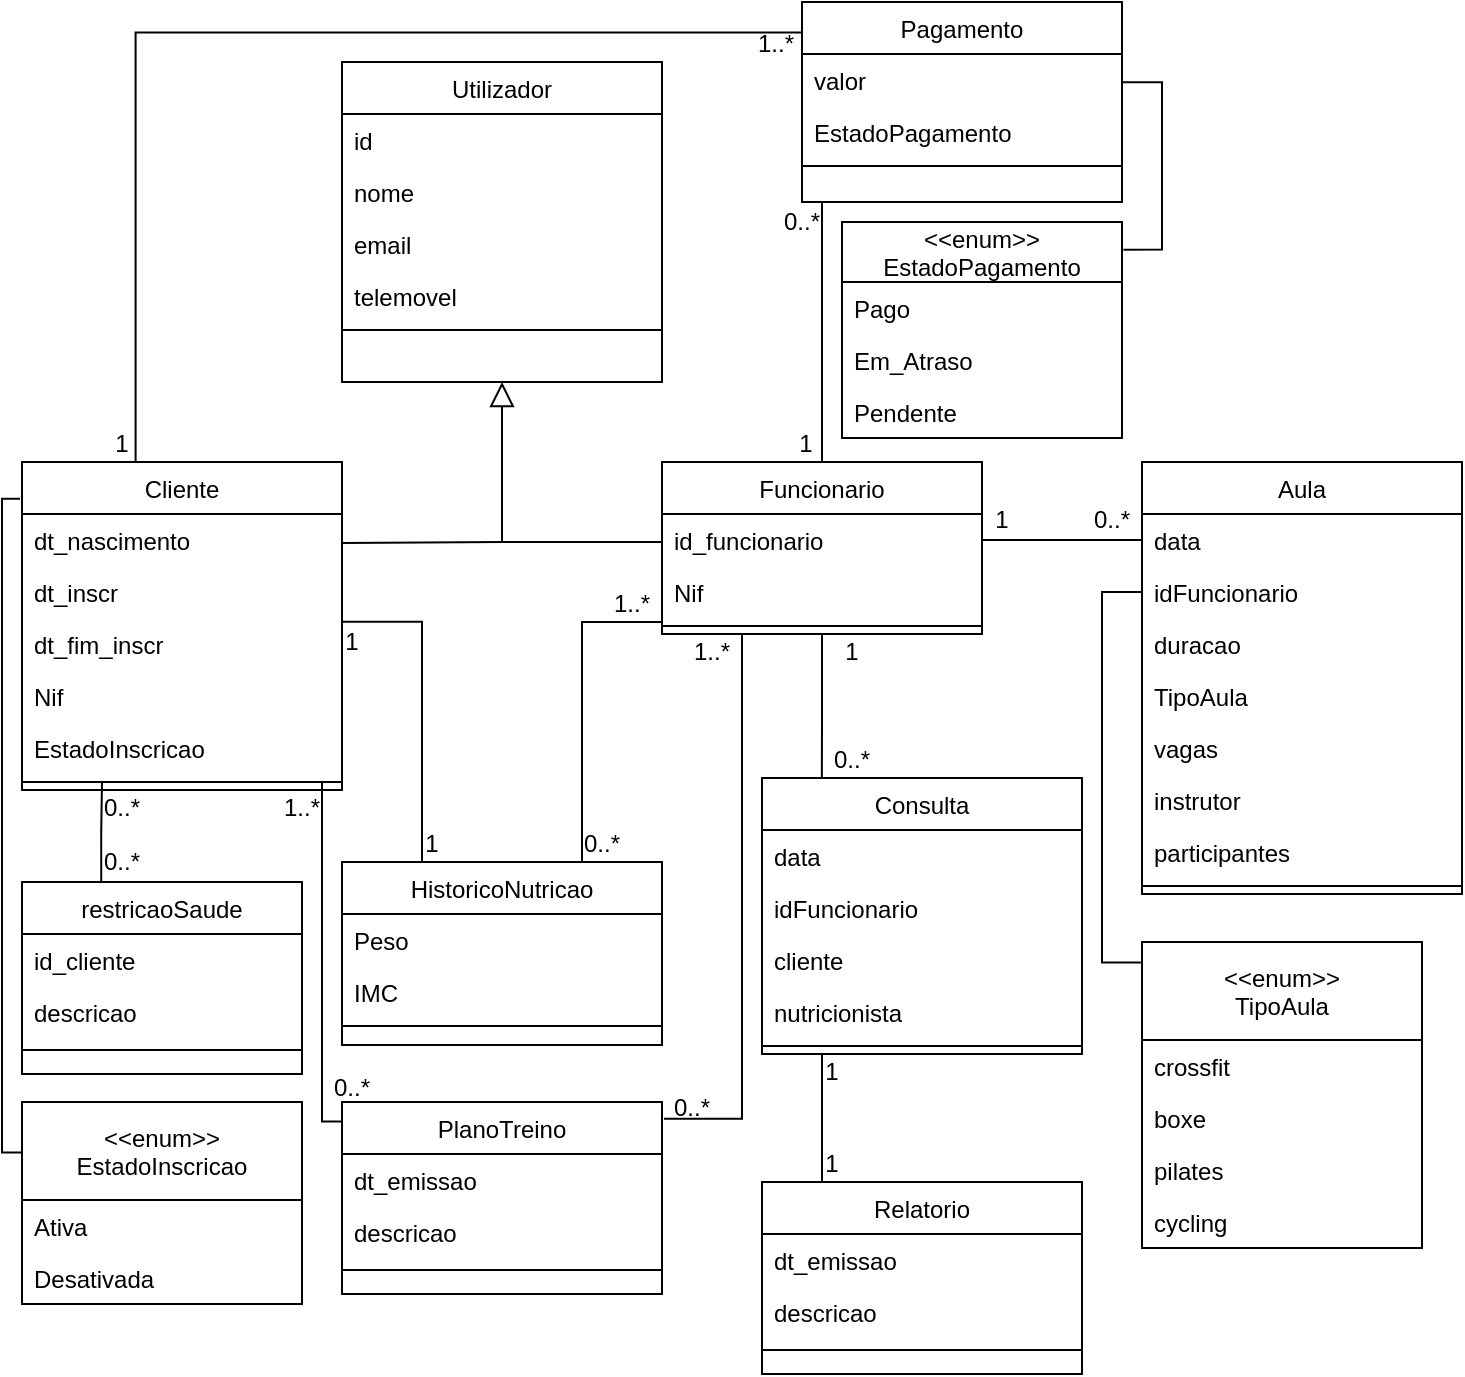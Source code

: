 <mxfile version="20.3.0" type="device"><diagram id="C5RBs43oDa-KdzZeNtuy" name="Page-1"><mxGraphModel dx="2587" dy="1008" grid="1" gridSize="10" guides="1" tooltips="1" connect="1" arrows="0" fold="1" page="1" pageScale="1" pageWidth="827" pageHeight="1169" math="0" shadow="0"><root><mxCell id="WIyWlLk6GJQsqaUBKTNV-0"/><mxCell id="WIyWlLk6GJQsqaUBKTNV-1" parent="WIyWlLk6GJQsqaUBKTNV-0"/><mxCell id="zkfFHV4jXpPFQw0GAbJ--0" value="Utilizador" style="swimlane;fontStyle=0;align=center;verticalAlign=top;childLayout=stackLayout;horizontal=1;startSize=26;horizontalStack=0;resizeParent=1;resizeLast=0;collapsible=1;marginBottom=0;rounded=0;shadow=0;strokeWidth=1;" parent="WIyWlLk6GJQsqaUBKTNV-1" vertex="1"><mxGeometry x="-640" y="40" width="160" height="160" as="geometry"><mxRectangle x="230" y="140" width="160" height="26" as="alternateBounds"/></mxGeometry></mxCell><mxCell id="zkfFHV4jXpPFQw0GAbJ--1" value="id" style="text;align=left;verticalAlign=top;spacingLeft=4;spacingRight=4;overflow=hidden;rotatable=0;points=[[0,0.5],[1,0.5]];portConstraint=eastwest;" parent="zkfFHV4jXpPFQw0GAbJ--0" vertex="1"><mxGeometry y="26" width="160" height="26" as="geometry"/></mxCell><mxCell id="zkfFHV4jXpPFQw0GAbJ--3" value="nome" style="text;align=left;verticalAlign=top;spacingLeft=4;spacingRight=4;overflow=hidden;rotatable=0;points=[[0,0.5],[1,0.5]];portConstraint=eastwest;rounded=0;shadow=0;html=0;" parent="zkfFHV4jXpPFQw0GAbJ--0" vertex="1"><mxGeometry y="52" width="160" height="26" as="geometry"/></mxCell><mxCell id="zkfFHV4jXpPFQw0GAbJ--2" value="email" style="text;align=left;verticalAlign=top;spacingLeft=4;spacingRight=4;overflow=hidden;rotatable=0;points=[[0,0.5],[1,0.5]];portConstraint=eastwest;rounded=0;shadow=0;html=0;" parent="zkfFHV4jXpPFQw0GAbJ--0" vertex="1"><mxGeometry y="78" width="160" height="26" as="geometry"/></mxCell><mxCell id="icavElpxkEQJcDoiBXKa-70" value="telemovel" style="text;align=left;verticalAlign=top;spacingLeft=4;spacingRight=4;overflow=hidden;rotatable=0;points=[[0,0.5],[1,0.5]];portConstraint=eastwest;rounded=0;shadow=0;html=0;" parent="zkfFHV4jXpPFQw0GAbJ--0" vertex="1"><mxGeometry y="104" width="160" height="26" as="geometry"/></mxCell><mxCell id="zkfFHV4jXpPFQw0GAbJ--4" value="" style="line;html=1;strokeWidth=1;align=left;verticalAlign=middle;spacingTop=-1;spacingLeft=3;spacingRight=3;rotatable=0;labelPosition=right;points=[];portConstraint=eastwest;" parent="zkfFHV4jXpPFQw0GAbJ--0" vertex="1"><mxGeometry y="130" width="160" height="8" as="geometry"/></mxCell><mxCell id="icavElpxkEQJcDoiBXKa-100" style="edgeStyle=orthogonalEdgeStyle;rounded=0;orthogonalLoop=1;jettySize=auto;html=1;exitX=0.5;exitY=0;exitDx=0;exitDy=0;endArrow=none;endFill=0;" parent="WIyWlLk6GJQsqaUBKTNV-1" source="icavElpxkEQJcDoiBXKa-0" edge="1"><mxGeometry relative="1" as="geometry"><mxPoint x="540" y="360" as="sourcePoint"/><Array as="points"/><mxPoint x="-400" y="110" as="targetPoint"/></mxGeometry></mxCell><mxCell id="zkfFHV4jXpPFQw0GAbJ--12" value="" style="endArrow=block;endSize=10;endFill=0;shadow=0;strokeWidth=1;rounded=0;edgeStyle=elbowEdgeStyle;elbow=vertical;exitX=0;exitY=0.5;exitDx=0;exitDy=0;entryX=0.5;entryY=1;entryDx=0;entryDy=0;" parent="WIyWlLk6GJQsqaUBKTNV-1" source="UhoDNMyTeEGvHN72T16i-4" target="zkfFHV4jXpPFQw0GAbJ--0" edge="1"><mxGeometry width="160" relative="1" as="geometry"><mxPoint x="500" y="360" as="sourcePoint"/><mxPoint x="230" y="257.09" as="targetPoint"/><Array as="points"><mxPoint x="-520" y="280"/></Array></mxGeometry></mxCell><mxCell id="zkfFHV4jXpPFQw0GAbJ--17" value="Aula" style="swimlane;fontStyle=0;align=center;verticalAlign=top;childLayout=stackLayout;horizontal=1;startSize=26;horizontalStack=0;resizeParent=1;resizeLast=0;collapsible=1;marginBottom=0;rounded=0;shadow=0;strokeWidth=1;" parent="WIyWlLk6GJQsqaUBKTNV-1" vertex="1"><mxGeometry x="-240" y="240" width="160" height="216" as="geometry"><mxRectangle x="550" y="140" width="160" height="26" as="alternateBounds"/></mxGeometry></mxCell><mxCell id="zkfFHV4jXpPFQw0GAbJ--18" value="data" style="text;align=left;verticalAlign=top;spacingLeft=4;spacingRight=4;overflow=hidden;rotatable=0;points=[[0,0.5],[1,0.5]];portConstraint=eastwest;" parent="zkfFHV4jXpPFQw0GAbJ--17" vertex="1"><mxGeometry y="26" width="160" height="26" as="geometry"/></mxCell><mxCell id="UhoDNMyTeEGvHN72T16i-6" value="idFuncionario" style="text;align=left;verticalAlign=top;spacingLeft=4;spacingRight=4;overflow=hidden;rotatable=0;points=[[0,0.5],[1,0.5]];portConstraint=eastwest;" parent="zkfFHV4jXpPFQw0GAbJ--17" vertex="1"><mxGeometry y="52" width="160" height="26" as="geometry"/></mxCell><mxCell id="zkfFHV4jXpPFQw0GAbJ--19" value="duracao" style="text;align=left;verticalAlign=top;spacingLeft=4;spacingRight=4;overflow=hidden;rotatable=0;points=[[0,0.5],[1,0.5]];portConstraint=eastwest;rounded=0;shadow=0;html=0;" parent="zkfFHV4jXpPFQw0GAbJ--17" vertex="1"><mxGeometry y="78" width="160" height="26" as="geometry"/></mxCell><mxCell id="icavElpxkEQJcDoiBXKa-132" value="TipoAula" style="text;align=left;verticalAlign=top;spacingLeft=4;spacingRight=4;overflow=hidden;rotatable=0;points=[[0,0.5],[1,0.5]];portConstraint=eastwest;rounded=0;shadow=0;html=0;" parent="zkfFHV4jXpPFQw0GAbJ--17" vertex="1"><mxGeometry y="104" width="160" height="26" as="geometry"/></mxCell><mxCell id="zkfFHV4jXpPFQw0GAbJ--20" value="vagas" style="text;align=left;verticalAlign=top;spacingLeft=4;spacingRight=4;overflow=hidden;rotatable=0;points=[[0,0.5],[1,0.5]];portConstraint=eastwest;rounded=0;shadow=0;html=0;" parent="zkfFHV4jXpPFQw0GAbJ--17" vertex="1"><mxGeometry y="130" width="160" height="26" as="geometry"/></mxCell><mxCell id="icavElpxkEQJcDoiBXKa-129" value="instrutor" style="text;align=left;verticalAlign=top;spacingLeft=4;spacingRight=4;overflow=hidden;rotatable=0;points=[[0,0.5],[1,0.5]];portConstraint=eastwest;rounded=0;shadow=0;html=0;" parent="zkfFHV4jXpPFQw0GAbJ--17" vertex="1"><mxGeometry y="156" width="160" height="26" as="geometry"/></mxCell><mxCell id="icavElpxkEQJcDoiBXKa-131" value="participantes" style="text;align=left;verticalAlign=top;spacingLeft=4;spacingRight=4;overflow=hidden;rotatable=0;points=[[0,0.5],[1,0.5]];portConstraint=eastwest;rounded=0;shadow=0;html=0;" parent="zkfFHV4jXpPFQw0GAbJ--17" vertex="1"><mxGeometry y="182" width="160" height="26" as="geometry"/></mxCell><mxCell id="zkfFHV4jXpPFQw0GAbJ--23" value="" style="line;html=1;strokeWidth=1;align=left;verticalAlign=middle;spacingTop=-1;spacingLeft=3;spacingRight=3;rotatable=0;labelPosition=right;points=[];portConstraint=eastwest;" parent="zkfFHV4jXpPFQw0GAbJ--17" vertex="1"><mxGeometry y="208" width="160" height="8" as="geometry"/></mxCell><mxCell id="icavElpxkEQJcDoiBXKa-0" value="Funcionario" style="swimlane;fontStyle=0;align=center;verticalAlign=top;childLayout=stackLayout;horizontal=1;startSize=26;horizontalStack=0;resizeParent=1;resizeLast=0;collapsible=1;marginBottom=0;rounded=0;shadow=0;strokeWidth=1;" parent="WIyWlLk6GJQsqaUBKTNV-1" vertex="1"><mxGeometry x="-480" y="240" width="160" height="86" as="geometry"><mxRectangle x="340" y="380" width="170" height="26" as="alternateBounds"/></mxGeometry></mxCell><mxCell id="UhoDNMyTeEGvHN72T16i-4" value="id_funcionario" style="text;align=left;verticalAlign=top;spacingLeft=4;spacingRight=4;overflow=hidden;rotatable=0;points=[[0,0.5],[1,0.5]];portConstraint=eastwest;" parent="icavElpxkEQJcDoiBXKa-0" vertex="1"><mxGeometry y="26" width="160" height="26" as="geometry"/></mxCell><mxCell id="Y8qSpDJOIl2yyv9s-A2R-1" value="Nif" style="text;align=left;verticalAlign=top;spacingLeft=4;spacingRight=4;overflow=hidden;rotatable=0;points=[[0,0.5],[1,0.5]];portConstraint=eastwest;" vertex="1" parent="icavElpxkEQJcDoiBXKa-0"><mxGeometry y="52" width="160" height="26" as="geometry"/></mxCell><mxCell id="icavElpxkEQJcDoiBXKa-2" value="" style="line;html=1;strokeWidth=1;align=left;verticalAlign=middle;spacingTop=-1;spacingLeft=3;spacingRight=3;rotatable=0;labelPosition=right;points=[];portConstraint=eastwest;" parent="icavElpxkEQJcDoiBXKa-0" vertex="1"><mxGeometry y="78" width="160" height="8" as="geometry"/></mxCell><mxCell id="icavElpxkEQJcDoiBXKa-75" style="edgeStyle=orthogonalEdgeStyle;rounded=0;orthogonalLoop=1;jettySize=auto;html=1;exitX=1;exitY=0.073;exitDx=0;exitDy=0;entryX=0.25;entryY=0;entryDx=0;entryDy=0;endArrow=none;endFill=0;exitPerimeter=0;" parent="WIyWlLk6GJQsqaUBKTNV-1" source="icavElpxkEQJcDoiBXKa-122" target="icavElpxkEQJcDoiBXKa-55" edge="1"><mxGeometry relative="1" as="geometry"/></mxCell><mxCell id="icavElpxkEQJcDoiBXKa-88" style="edgeStyle=orthogonalEdgeStyle;rounded=0;orthogonalLoop=1;jettySize=auto;html=1;exitX=-0.006;exitY=0.112;exitDx=0;exitDy=0;entryX=0;entryY=0.25;entryDx=0;entryDy=0;endArrow=none;endFill=0;exitPerimeter=0;" parent="WIyWlLk6GJQsqaUBKTNV-1" source="icavElpxkEQJcDoiBXKa-16" target="icavElpxkEQJcDoiBXKa-84" edge="1"><mxGeometry relative="1" as="geometry"><Array as="points"><mxPoint x="-810" y="258"/><mxPoint x="-810" y="585"/></Array></mxGeometry></mxCell><mxCell id="icavElpxkEQJcDoiBXKa-99" style="edgeStyle=orthogonalEdgeStyle;rounded=0;orthogonalLoop=1;jettySize=auto;html=1;exitX=0.355;exitY=0.012;exitDx=0;exitDy=0;entryX=0;entryY=0.152;entryDx=0;entryDy=0;endArrow=none;endFill=0;exitPerimeter=0;entryPerimeter=0;" parent="WIyWlLk6GJQsqaUBKTNV-1" source="icavElpxkEQJcDoiBXKa-16" target="icavElpxkEQJcDoiBXKa-93" edge="1"><mxGeometry relative="1" as="geometry"><Array as="points"><mxPoint x="-743" y="25"/></Array></mxGeometry></mxCell><mxCell id="icavElpxkEQJcDoiBXKa-16" value="Cliente" style="swimlane;fontStyle=0;align=center;verticalAlign=top;childLayout=stackLayout;horizontal=1;startSize=26;horizontalStack=0;resizeParent=1;resizeLast=0;collapsible=1;marginBottom=0;rounded=0;shadow=0;strokeWidth=1;" parent="WIyWlLk6GJQsqaUBKTNV-1" vertex="1"><mxGeometry x="-800" y="240" width="160" height="164" as="geometry"><mxRectangle x="340" y="380" width="170" height="26" as="alternateBounds"/></mxGeometry></mxCell><mxCell id="icavElpxkEQJcDoiBXKa-17" value="dt_nascimento" style="text;align=left;verticalAlign=top;spacingLeft=4;spacingRight=4;overflow=hidden;rotatable=0;points=[[0,0.5],[1,0.5]];portConstraint=eastwest;" parent="icavElpxkEQJcDoiBXKa-16" vertex="1"><mxGeometry y="26" width="160" height="26" as="geometry"/></mxCell><mxCell id="icavElpxkEQJcDoiBXKa-121" value="dt_inscr" style="text;align=left;verticalAlign=top;spacingLeft=4;spacingRight=4;overflow=hidden;rotatable=0;points=[[0,0.5],[1,0.5]];portConstraint=eastwest;" parent="icavElpxkEQJcDoiBXKa-16" vertex="1"><mxGeometry y="52" width="160" height="26" as="geometry"/></mxCell><mxCell id="icavElpxkEQJcDoiBXKa-122" value="dt_fim_inscr" style="text;align=left;verticalAlign=top;spacingLeft=4;spacingRight=4;overflow=hidden;rotatable=0;points=[[0,0.5],[1,0.5]];portConstraint=eastwest;" parent="icavElpxkEQJcDoiBXKa-16" vertex="1"><mxGeometry y="78" width="160" height="26" as="geometry"/></mxCell><mxCell id="Y8qSpDJOIl2yyv9s-A2R-0" value="Nif" style="text;align=left;verticalAlign=top;spacingLeft=4;spacingRight=4;overflow=hidden;rotatable=0;points=[[0,0.5],[1,0.5]];portConstraint=eastwest;" vertex="1" parent="icavElpxkEQJcDoiBXKa-16"><mxGeometry y="104" width="160" height="26" as="geometry"/></mxCell><mxCell id="icavElpxkEQJcDoiBXKa-123" value="EstadoInscricao" style="text;align=left;verticalAlign=top;spacingLeft=4;spacingRight=4;overflow=hidden;rotatable=0;points=[[0,0.5],[1,0.5]];portConstraint=eastwest;" parent="icavElpxkEQJcDoiBXKa-16" vertex="1"><mxGeometry y="130" width="160" height="26" as="geometry"/></mxCell><mxCell id="icavElpxkEQJcDoiBXKa-18" value="" style="line;html=1;strokeWidth=1;align=left;verticalAlign=middle;spacingTop=-1;spacingLeft=3;spacingRight=3;rotatable=0;labelPosition=right;points=[];portConstraint=eastwest;" parent="icavElpxkEQJcDoiBXKa-16" vertex="1"><mxGeometry y="156" width="160" height="8" as="geometry"/></mxCell><mxCell id="icavElpxkEQJcDoiBXKa-71" style="edgeStyle=orthogonalEdgeStyle;rounded=0;orthogonalLoop=1;jettySize=auto;html=1;endArrow=none;endFill=0;" parent="WIyWlLk6GJQsqaUBKTNV-1" source="icavElpxkEQJcDoiBXKa-43" edge="1"><mxGeometry relative="1" as="geometry"><mxPoint x="-400" y="600" as="targetPoint"/><Array as="points"><mxPoint x="-400" y="598"/><mxPoint x="-400" y="598"/></Array><mxPoint x="-400" y="540" as="sourcePoint"/></mxGeometry></mxCell><mxCell id="icavElpxkEQJcDoiBXKa-37" value="Consulta" style="swimlane;fontStyle=0;align=center;verticalAlign=top;childLayout=stackLayout;horizontal=1;startSize=26;horizontalStack=0;resizeParent=1;resizeLast=0;collapsible=1;marginBottom=0;rounded=0;shadow=0;strokeWidth=1;" parent="WIyWlLk6GJQsqaUBKTNV-1" vertex="1"><mxGeometry x="-430" y="398" width="160" height="138" as="geometry"><mxRectangle x="550" y="140" width="160" height="26" as="alternateBounds"/></mxGeometry></mxCell><mxCell id="icavElpxkEQJcDoiBXKa-38" value="data" style="text;align=left;verticalAlign=top;spacingLeft=4;spacingRight=4;overflow=hidden;rotatable=0;points=[[0,0.5],[1,0.5]];portConstraint=eastwest;" parent="icavElpxkEQJcDoiBXKa-37" vertex="1"><mxGeometry y="26" width="160" height="26" as="geometry"/></mxCell><mxCell id="UhoDNMyTeEGvHN72T16i-7" value="idFuncionario" style="text;align=left;verticalAlign=top;spacingLeft=4;spacingRight=4;overflow=hidden;rotatable=0;points=[[0,0.5],[1,0.5]];portConstraint=eastwest;" parent="icavElpxkEQJcDoiBXKa-37" vertex="1"><mxGeometry y="52" width="160" height="26" as="geometry"/></mxCell><mxCell id="icavElpxkEQJcDoiBXKa-127" value="cliente" style="text;align=left;verticalAlign=top;spacingLeft=4;spacingRight=4;overflow=hidden;rotatable=0;points=[[0,0.5],[1,0.5]];portConstraint=eastwest;" parent="icavElpxkEQJcDoiBXKa-37" vertex="1"><mxGeometry y="78" width="160" height="26" as="geometry"/></mxCell><mxCell id="icavElpxkEQJcDoiBXKa-128" value="nutricionista" style="text;align=left;verticalAlign=top;spacingLeft=4;spacingRight=4;overflow=hidden;rotatable=0;points=[[0,0.5],[1,0.5]];portConstraint=eastwest;" parent="icavElpxkEQJcDoiBXKa-37" vertex="1"><mxGeometry y="104" width="160" height="26" as="geometry"/></mxCell><mxCell id="icavElpxkEQJcDoiBXKa-43" value="" style="line;html=1;strokeWidth=1;align=left;verticalAlign=middle;spacingTop=-1;spacingLeft=3;spacingRight=3;rotatable=0;labelPosition=right;points=[];portConstraint=eastwest;" parent="icavElpxkEQJcDoiBXKa-37" vertex="1"><mxGeometry y="130" width="160" height="8" as="geometry"/></mxCell><mxCell id="icavElpxkEQJcDoiBXKa-46" value="Relatorio" style="swimlane;fontStyle=0;align=center;verticalAlign=top;childLayout=stackLayout;horizontal=1;startSize=26;horizontalStack=0;resizeParent=1;resizeLast=0;collapsible=1;marginBottom=0;rounded=0;shadow=0;strokeWidth=1;" parent="WIyWlLk6GJQsqaUBKTNV-1" vertex="1"><mxGeometry x="-430" y="600" width="160" height="96" as="geometry"><mxRectangle x="550" y="140" width="160" height="26" as="alternateBounds"/></mxGeometry></mxCell><mxCell id="icavElpxkEQJcDoiBXKa-124" value="dt_emissao" style="text;align=left;verticalAlign=top;spacingLeft=4;spacingRight=4;overflow=hidden;rotatable=0;points=[[0,0.5],[1,0.5]];portConstraint=eastwest;" parent="icavElpxkEQJcDoiBXKa-46" vertex="1"><mxGeometry y="26" width="160" height="26" as="geometry"/></mxCell><mxCell id="icavElpxkEQJcDoiBXKa-125" value="descricao" style="text;align=left;verticalAlign=top;spacingLeft=4;spacingRight=4;overflow=hidden;rotatable=0;points=[[0,0.5],[1,0.5]];portConstraint=eastwest;" parent="icavElpxkEQJcDoiBXKa-46" vertex="1"><mxGeometry y="52" width="160" height="26" as="geometry"/></mxCell><mxCell id="icavElpxkEQJcDoiBXKa-52" value="" style="line;html=1;strokeWidth=1;align=left;verticalAlign=middle;spacingTop=-1;spacingLeft=3;spacingRight=3;rotatable=0;labelPosition=right;points=[];portConstraint=eastwest;" parent="icavElpxkEQJcDoiBXKa-46" vertex="1"><mxGeometry y="78" width="160" height="12" as="geometry"/></mxCell><mxCell id="icavElpxkEQJcDoiBXKa-55" value="HistoricoNutricao" style="swimlane;fontStyle=0;align=center;verticalAlign=top;childLayout=stackLayout;horizontal=1;startSize=26;horizontalStack=0;resizeParent=1;resizeLast=0;collapsible=1;marginBottom=0;rounded=0;shadow=0;strokeWidth=1;" parent="WIyWlLk6GJQsqaUBKTNV-1" vertex="1"><mxGeometry x="-640" y="440" width="160" height="91.5" as="geometry"><mxRectangle x="550" y="140" width="160" height="26" as="alternateBounds"/></mxGeometry></mxCell><mxCell id="icavElpxkEQJcDoiBXKa-56" value="Peso" style="text;align=left;verticalAlign=top;spacingLeft=4;spacingRight=4;overflow=hidden;rotatable=0;points=[[0,0.5],[1,0.5]];portConstraint=eastwest;" parent="icavElpxkEQJcDoiBXKa-55" vertex="1"><mxGeometry y="26" width="160" height="26" as="geometry"/></mxCell><mxCell id="icavElpxkEQJcDoiBXKa-57" value="IMC" style="text;align=left;verticalAlign=top;spacingLeft=4;spacingRight=4;overflow=hidden;rotatable=0;points=[[0,0.5],[1,0.5]];portConstraint=eastwest;rounded=0;shadow=0;html=0;" parent="icavElpxkEQJcDoiBXKa-55" vertex="1"><mxGeometry y="52" width="160" height="26" as="geometry"/></mxCell><mxCell id="icavElpxkEQJcDoiBXKa-61" value="" style="line;html=1;strokeWidth=1;align=left;verticalAlign=middle;spacingTop=-1;spacingLeft=3;spacingRight=3;rotatable=0;labelPosition=right;points=[];portConstraint=eastwest;" parent="icavElpxkEQJcDoiBXKa-55" vertex="1"><mxGeometry y="78" width="160" height="8" as="geometry"/></mxCell><mxCell id="icavElpxkEQJcDoiBXKa-64" value="" style="endArrow=none;html=1;rounded=0;edgeStyle=orthogonalEdgeStyle;exitX=1.002;exitY=0.558;exitDx=0;exitDy=0;exitPerimeter=0;" parent="WIyWlLk6GJQsqaUBKTNV-1" source="icavElpxkEQJcDoiBXKa-17" edge="1"><mxGeometry width="50" height="50" relative="1" as="geometry"><mxPoint x="-640" y="300" as="sourcePoint"/><mxPoint x="-560" y="280" as="targetPoint"/><Array as="points"><mxPoint x="-560" y="281"/></Array></mxGeometry></mxCell><mxCell id="icavElpxkEQJcDoiBXKa-84" value="&lt;&lt;enum&gt;&gt;&#10;EstadoInscricao" style="swimlane;fontStyle=0;childLayout=stackLayout;horizontal=1;startSize=49;fillColor=none;horizontalStack=0;resizeParent=1;resizeParentMax=0;resizeLast=0;collapsible=1;marginBottom=0;" parent="WIyWlLk6GJQsqaUBKTNV-1" vertex="1"><mxGeometry x="-800" y="560" width="140" height="101" as="geometry"/></mxCell><mxCell id="icavElpxkEQJcDoiBXKa-85" value="Ativa" style="text;strokeColor=none;fillColor=none;align=left;verticalAlign=top;spacingLeft=4;spacingRight=4;overflow=hidden;rotatable=0;points=[[0,0.5],[1,0.5]];portConstraint=eastwest;" parent="icavElpxkEQJcDoiBXKa-84" vertex="1"><mxGeometry y="49" width="140" height="26" as="geometry"/></mxCell><mxCell id="icavElpxkEQJcDoiBXKa-87" value="Desativada" style="text;strokeColor=none;fillColor=none;align=left;verticalAlign=top;spacingLeft=4;spacingRight=4;overflow=hidden;rotatable=0;points=[[0,0.5],[1,0.5]];portConstraint=eastwest;" parent="icavElpxkEQJcDoiBXKa-84" vertex="1"><mxGeometry y="75" width="140" height="26" as="geometry"/></mxCell><mxCell id="icavElpxkEQJcDoiBXKa-91" style="edgeStyle=orthogonalEdgeStyle;rounded=0;orthogonalLoop=1;jettySize=auto;html=1;exitX=0.5;exitY=1;exitDx=0;exitDy=0;endArrow=none;endFill=0;entryX=0.187;entryY=0.002;entryDx=0;entryDy=0;entryPerimeter=0;" parent="WIyWlLk6GJQsqaUBKTNV-1" source="icavElpxkEQJcDoiBXKa-0" target="icavElpxkEQJcDoiBXKa-37" edge="1"><mxGeometry relative="1" as="geometry"><mxPoint x="150" y="703" as="sourcePoint"/><mxPoint x="-470" y="690" as="targetPoint"/><Array as="points"><mxPoint x="-400" y="370"/><mxPoint x="-400" y="370"/></Array></mxGeometry></mxCell><mxCell id="icavElpxkEQJcDoiBXKa-92" style="edgeStyle=orthogonalEdgeStyle;rounded=0;orthogonalLoop=1;jettySize=auto;html=1;entryX=0;entryY=0.5;entryDx=0;entryDy=0;endArrow=none;endFill=0;exitX=1;exitY=0.5;exitDx=0;exitDy=0;" parent="WIyWlLk6GJQsqaUBKTNV-1" target="zkfFHV4jXpPFQw0GAbJ--18" edge="1" source="UhoDNMyTeEGvHN72T16i-4"><mxGeometry relative="1" as="geometry"><mxPoint x="140" y="490" as="sourcePoint"/></mxGeometry></mxCell><mxCell id="icavElpxkEQJcDoiBXKa-104" style="edgeStyle=orthogonalEdgeStyle;rounded=0;orthogonalLoop=1;jettySize=auto;html=1;exitX=1;exitY=0.541;exitDx=0;exitDy=0;entryX=1.005;entryY=0.128;entryDx=0;entryDy=0;endArrow=none;endFill=0;entryPerimeter=0;exitPerimeter=0;" parent="WIyWlLk6GJQsqaUBKTNV-1" source="icavElpxkEQJcDoiBXKa-94" target="icavElpxkEQJcDoiBXKa-101" edge="1"><mxGeometry relative="1" as="geometry"><Array as="points"><mxPoint x="-230" y="50"/><mxPoint x="-230" y="134"/></Array></mxGeometry></mxCell><mxCell id="icavElpxkEQJcDoiBXKa-93" value="Pagamento" style="swimlane;fontStyle=0;align=center;verticalAlign=top;childLayout=stackLayout;horizontal=1;startSize=26;horizontalStack=0;resizeParent=1;resizeLast=0;collapsible=1;marginBottom=0;rounded=0;shadow=0;strokeWidth=1;" parent="WIyWlLk6GJQsqaUBKTNV-1" vertex="1"><mxGeometry x="-410" y="10" width="160" height="100" as="geometry"><mxRectangle x="230" y="140" width="160" height="26" as="alternateBounds"/></mxGeometry></mxCell><mxCell id="icavElpxkEQJcDoiBXKa-94" value="valor" style="text;align=left;verticalAlign=top;spacingLeft=4;spacingRight=4;overflow=hidden;rotatable=0;points=[[0,0.5],[1,0.5]];portConstraint=eastwest;" parent="icavElpxkEQJcDoiBXKa-93" vertex="1"><mxGeometry y="26" width="160" height="26" as="geometry"/></mxCell><mxCell id="icavElpxkEQJcDoiBXKa-95" value="EstadoPagamento" style="text;align=left;verticalAlign=top;spacingLeft=4;spacingRight=4;overflow=hidden;rotatable=0;points=[[0,0.5],[1,0.5]];portConstraint=eastwest;rounded=0;shadow=0;html=0;" parent="icavElpxkEQJcDoiBXKa-93" vertex="1"><mxGeometry y="52" width="160" height="26" as="geometry"/></mxCell><mxCell id="icavElpxkEQJcDoiBXKa-98" value="" style="line;html=1;strokeWidth=1;align=left;verticalAlign=middle;spacingTop=-1;spacingLeft=3;spacingRight=3;rotatable=0;labelPosition=right;points=[];portConstraint=eastwest;" parent="icavElpxkEQJcDoiBXKa-93" vertex="1"><mxGeometry y="78" width="160" height="8" as="geometry"/></mxCell><mxCell id="icavElpxkEQJcDoiBXKa-101" value="&lt;&lt;enum&gt;&gt;&#10;EstadoPagamento" style="swimlane;fontStyle=0;childLayout=stackLayout;horizontal=1;startSize=30;fillColor=none;horizontalStack=0;resizeParent=1;resizeParentMax=0;resizeLast=0;collapsible=1;marginBottom=0;" parent="WIyWlLk6GJQsqaUBKTNV-1" vertex="1"><mxGeometry x="-390" y="120" width="140" height="108" as="geometry"/></mxCell><mxCell id="icavElpxkEQJcDoiBXKa-102" value="Pago" style="text;strokeColor=none;fillColor=none;align=left;verticalAlign=top;spacingLeft=4;spacingRight=4;overflow=hidden;rotatable=0;points=[[0,0.5],[1,0.5]];portConstraint=eastwest;" parent="icavElpxkEQJcDoiBXKa-101" vertex="1"><mxGeometry y="30" width="140" height="26" as="geometry"/></mxCell><mxCell id="icavElpxkEQJcDoiBXKa-103" value="Em_Atraso" style="text;strokeColor=none;fillColor=none;align=left;verticalAlign=top;spacingLeft=4;spacingRight=4;overflow=hidden;rotatable=0;points=[[0,0.5],[1,0.5]];portConstraint=eastwest;" parent="icavElpxkEQJcDoiBXKa-101" vertex="1"><mxGeometry y="56" width="140" height="26" as="geometry"/></mxCell><mxCell id="icavElpxkEQJcDoiBXKa-107" value="Pendente" style="text;strokeColor=none;fillColor=none;align=left;verticalAlign=top;spacingLeft=4;spacingRight=4;overflow=hidden;rotatable=0;points=[[0,0.5],[1,0.5]];portConstraint=eastwest;" parent="icavElpxkEQJcDoiBXKa-101" vertex="1"><mxGeometry y="82" width="140" height="26" as="geometry"/></mxCell><mxCell id="icavElpxkEQJcDoiBXKa-138" style="edgeStyle=orthogonalEdgeStyle;rounded=0;orthogonalLoop=1;jettySize=auto;html=1;exitX=-0.004;exitY=0.067;exitDx=0;exitDy=0;entryX=0;entryY=0.5;entryDx=0;entryDy=0;endArrow=none;endFill=0;exitPerimeter=0;" parent="WIyWlLk6GJQsqaUBKTNV-1" source="icavElpxkEQJcDoiBXKa-133" target="UhoDNMyTeEGvHN72T16i-6" edge="1"><mxGeometry relative="1" as="geometry"/></mxCell><mxCell id="icavElpxkEQJcDoiBXKa-133" value="&lt;&lt;enum&gt;&gt;&#10;TipoAula" style="swimlane;fontStyle=0;childLayout=stackLayout;horizontal=1;startSize=49;fillColor=none;horizontalStack=0;resizeParent=1;resizeParentMax=0;resizeLast=0;collapsible=1;marginBottom=0;" parent="WIyWlLk6GJQsqaUBKTNV-1" vertex="1"><mxGeometry x="-240" y="480" width="140" height="153" as="geometry"/></mxCell><mxCell id="icavElpxkEQJcDoiBXKa-134" value="crossfit" style="text;strokeColor=none;fillColor=none;align=left;verticalAlign=top;spacingLeft=4;spacingRight=4;overflow=hidden;rotatable=0;points=[[0,0.5],[1,0.5]];portConstraint=eastwest;" parent="icavElpxkEQJcDoiBXKa-133" vertex="1"><mxGeometry y="49" width="140" height="26" as="geometry"/></mxCell><mxCell id="icavElpxkEQJcDoiBXKa-135" value="boxe" style="text;strokeColor=none;fillColor=none;align=left;verticalAlign=top;spacingLeft=4;spacingRight=4;overflow=hidden;rotatable=0;points=[[0,0.5],[1,0.5]];portConstraint=eastwest;" parent="icavElpxkEQJcDoiBXKa-133" vertex="1"><mxGeometry y="75" width="140" height="26" as="geometry"/></mxCell><mxCell id="icavElpxkEQJcDoiBXKa-136" value="pilates" style="text;strokeColor=none;fillColor=none;align=left;verticalAlign=top;spacingLeft=4;spacingRight=4;overflow=hidden;rotatable=0;points=[[0,0.5],[1,0.5]];portConstraint=eastwest;" parent="icavElpxkEQJcDoiBXKa-133" vertex="1"><mxGeometry y="101" width="140" height="26" as="geometry"/></mxCell><mxCell id="icavElpxkEQJcDoiBXKa-137" value="cycling" style="text;strokeColor=none;fillColor=none;align=left;verticalAlign=top;spacingLeft=4;spacingRight=4;overflow=hidden;rotatable=0;points=[[0,0.5],[1,0.5]];portConstraint=eastwest;" parent="icavElpxkEQJcDoiBXKa-133" vertex="1"><mxGeometry y="127" width="140" height="26" as="geometry"/></mxCell><mxCell id="UhoDNMyTeEGvHN72T16i-1" style="edgeStyle=orthogonalEdgeStyle;rounded=0;orthogonalLoop=1;jettySize=auto;html=1;entryX=0.75;entryY=0;entryDx=0;entryDy=0;endArrow=none;endFill=0;" parent="WIyWlLk6GJQsqaUBKTNV-1" target="icavElpxkEQJcDoiBXKa-55" edge="1"><mxGeometry relative="1" as="geometry"><mxPoint x="-480" y="320" as="sourcePoint"/><mxPoint x="-130.16" y="245.67" as="targetPoint"/><Array as="points"><mxPoint x="-520" y="320"/></Array></mxGeometry></mxCell><mxCell id="UhoDNMyTeEGvHN72T16i-16" style="edgeStyle=orthogonalEdgeStyle;rounded=0;orthogonalLoop=1;jettySize=auto;html=1;exitX=-0.001;exitY=0.102;exitDx=0;exitDy=0;endArrow=none;endFill=0;exitPerimeter=0;" parent="WIyWlLk6GJQsqaUBKTNV-1" source="UhoDNMyTeEGvHN72T16i-12" edge="1"><mxGeometry relative="1" as="geometry"><Array as="points"><mxPoint x="-650" y="570"/></Array><mxPoint x="-650" y="400" as="targetPoint"/></mxGeometry></mxCell><mxCell id="UhoDNMyTeEGvHN72T16i-12" value="PlanoTreino" style="swimlane;fontStyle=0;align=center;verticalAlign=top;childLayout=stackLayout;horizontal=1;startSize=26;horizontalStack=0;resizeParent=1;resizeLast=0;collapsible=1;marginBottom=0;rounded=0;shadow=0;strokeWidth=1;" parent="WIyWlLk6GJQsqaUBKTNV-1" vertex="1"><mxGeometry x="-640" y="560" width="160" height="96" as="geometry"><mxRectangle x="550" y="140" width="160" height="26" as="alternateBounds"/></mxGeometry></mxCell><mxCell id="UhoDNMyTeEGvHN72T16i-13" value="dt_emissao" style="text;align=left;verticalAlign=top;spacingLeft=4;spacingRight=4;overflow=hidden;rotatable=0;points=[[0,0.5],[1,0.5]];portConstraint=eastwest;" parent="UhoDNMyTeEGvHN72T16i-12" vertex="1"><mxGeometry y="26" width="160" height="26" as="geometry"/></mxCell><mxCell id="UhoDNMyTeEGvHN72T16i-14" value="descricao" style="text;align=left;verticalAlign=top;spacingLeft=4;spacingRight=4;overflow=hidden;rotatable=0;points=[[0,0.5],[1,0.5]];portConstraint=eastwest;" parent="UhoDNMyTeEGvHN72T16i-12" vertex="1"><mxGeometry y="52" width="160" height="26" as="geometry"/></mxCell><mxCell id="UhoDNMyTeEGvHN72T16i-15" value="" style="line;html=1;strokeWidth=1;align=left;verticalAlign=middle;spacingTop=-1;spacingLeft=3;spacingRight=3;rotatable=0;labelPosition=right;points=[];portConstraint=eastwest;" parent="UhoDNMyTeEGvHN72T16i-12" vertex="1"><mxGeometry y="78" width="160" height="12" as="geometry"/></mxCell><mxCell id="UhoDNMyTeEGvHN72T16i-18" value="restricaoSaude" style="swimlane;fontStyle=0;align=center;verticalAlign=top;childLayout=stackLayout;horizontal=1;startSize=26;horizontalStack=0;resizeParent=1;resizeLast=0;collapsible=1;marginBottom=0;rounded=0;shadow=0;strokeWidth=1;" parent="WIyWlLk6GJQsqaUBKTNV-1" vertex="1"><mxGeometry x="-800" y="450" width="140" height="96" as="geometry"><mxRectangle x="550" y="140" width="160" height="26" as="alternateBounds"/></mxGeometry></mxCell><mxCell id="UhoDNMyTeEGvHN72T16i-19" value="id_cliente" style="text;align=left;verticalAlign=top;spacingLeft=4;spacingRight=4;overflow=hidden;rotatable=0;points=[[0,0.5],[1,0.5]];portConstraint=eastwest;" parent="UhoDNMyTeEGvHN72T16i-18" vertex="1"><mxGeometry y="26" width="140" height="26" as="geometry"/></mxCell><mxCell id="UhoDNMyTeEGvHN72T16i-20" value="descricao" style="text;align=left;verticalAlign=top;spacingLeft=4;spacingRight=4;overflow=hidden;rotatable=0;points=[[0,0.5],[1,0.5]];portConstraint=eastwest;" parent="UhoDNMyTeEGvHN72T16i-18" vertex="1"><mxGeometry y="52" width="140" height="26" as="geometry"/></mxCell><mxCell id="UhoDNMyTeEGvHN72T16i-21" value="" style="line;html=1;strokeWidth=1;align=left;verticalAlign=middle;spacingTop=-1;spacingLeft=3;spacingRight=3;rotatable=0;labelPosition=right;points=[];portConstraint=eastwest;" parent="UhoDNMyTeEGvHN72T16i-18" vertex="1"><mxGeometry y="78" width="140" height="12" as="geometry"/></mxCell><mxCell id="UhoDNMyTeEGvHN72T16i-22" style="edgeStyle=orthogonalEdgeStyle;rounded=0;orthogonalLoop=1;jettySize=auto;html=1;endArrow=none;endFill=0;exitX=0.283;exitY=0;exitDx=0;exitDy=0;exitPerimeter=0;" parent="WIyWlLk6GJQsqaUBKTNV-1" source="UhoDNMyTeEGvHN72T16i-18" edge="1"><mxGeometry relative="1" as="geometry"><mxPoint x="-760" y="440" as="sourcePoint"/><mxPoint x="-760" y="400" as="targetPoint"/></mxGeometry></mxCell><mxCell id="Y8qSpDJOIl2yyv9s-A2R-5" style="edgeStyle=orthogonalEdgeStyle;rounded=0;orthogonalLoop=1;jettySize=auto;html=1;endArrow=none;endFill=0;entryX=0.25;entryY=1;entryDx=0;entryDy=0;exitX=1.006;exitY=0.087;exitDx=0;exitDy=0;exitPerimeter=0;" edge="1" parent="WIyWlLk6GJQsqaUBKTNV-1" source="UhoDNMyTeEGvHN72T16i-12" target="icavElpxkEQJcDoiBXKa-0"><mxGeometry relative="1" as="geometry"><mxPoint x="120" y="440" as="targetPoint"/><Array as="points"><mxPoint x="-440" y="568"/></Array><mxPoint x="-480" y="560" as="sourcePoint"/></mxGeometry></mxCell><mxCell id="Y8qSpDJOIl2yyv9s-A2R-7" value="1" style="text;html=1;strokeColor=none;fillColor=none;align=center;verticalAlign=middle;whiteSpace=wrap;rounded=0;" vertex="1" parent="WIyWlLk6GJQsqaUBKTNV-1"><mxGeometry x="-600" y="422" width="10" height="18" as="geometry"/></mxCell><mxCell id="Y8qSpDJOIl2yyv9s-A2R-8" value="1..*" style="text;html=1;strokeColor=none;fillColor=none;align=center;verticalAlign=middle;whiteSpace=wrap;rounded=0;" vertex="1" parent="WIyWlLk6GJQsqaUBKTNV-1"><mxGeometry x="-470" y="326" width="30" height="18" as="geometry"/></mxCell><mxCell id="Y8qSpDJOIl2yyv9s-A2R-10" value="1" style="text;html=1;strokeColor=none;fillColor=none;align=center;verticalAlign=middle;whiteSpace=wrap;rounded=0;" vertex="1" parent="WIyWlLk6GJQsqaUBKTNV-1"><mxGeometry x="-400" y="582" width="10" height="18" as="geometry"/></mxCell><mxCell id="Y8qSpDJOIl2yyv9s-A2R-11" value="1" style="text;html=1;strokeColor=none;fillColor=none;align=center;verticalAlign=middle;whiteSpace=wrap;rounded=0;" vertex="1" parent="WIyWlLk6GJQsqaUBKTNV-1"><mxGeometry x="-400" y="536" width="10" height="18" as="geometry"/></mxCell><mxCell id="Y8qSpDJOIl2yyv9s-A2R-12" value="1" style="text;html=1;strokeColor=none;fillColor=none;align=center;verticalAlign=middle;whiteSpace=wrap;rounded=0;" vertex="1" parent="WIyWlLk6GJQsqaUBKTNV-1"><mxGeometry x="-400" y="326" width="30" height="18" as="geometry"/></mxCell><mxCell id="Y8qSpDJOIl2yyv9s-A2R-13" value="0..*" style="text;html=1;strokeColor=none;fillColor=none;align=center;verticalAlign=middle;whiteSpace=wrap;rounded=0;" vertex="1" parent="WIyWlLk6GJQsqaUBKTNV-1"><mxGeometry x="-400" y="380" width="30" height="18" as="geometry"/></mxCell><mxCell id="Y8qSpDJOIl2yyv9s-A2R-14" value="1" style="text;html=1;strokeColor=none;fillColor=none;align=center;verticalAlign=middle;whiteSpace=wrap;rounded=0;" vertex="1" parent="WIyWlLk6GJQsqaUBKTNV-1"><mxGeometry x="-320" y="260" width="20" height="18" as="geometry"/></mxCell><mxCell id="Y8qSpDJOIl2yyv9s-A2R-15" value="0..*" style="text;html=1;strokeColor=none;fillColor=none;align=center;verticalAlign=middle;whiteSpace=wrap;rounded=0;" vertex="1" parent="WIyWlLk6GJQsqaUBKTNV-1"><mxGeometry x="-270" y="260" width="30" height="18" as="geometry"/></mxCell><mxCell id="Y8qSpDJOIl2yyv9s-A2R-16" value="0..*" style="text;html=1;strokeColor=none;fillColor=none;align=center;verticalAlign=middle;whiteSpace=wrap;rounded=0;" vertex="1" parent="WIyWlLk6GJQsqaUBKTNV-1"><mxGeometry x="-650" y="546" width="30" height="14" as="geometry"/></mxCell><mxCell id="Y8qSpDJOIl2yyv9s-A2R-17" value="1..*" style="text;html=1;strokeColor=none;fillColor=none;align=center;verticalAlign=middle;whiteSpace=wrap;rounded=0;" vertex="1" parent="WIyWlLk6GJQsqaUBKTNV-1"><mxGeometry x="-670" y="404" width="20" height="18" as="geometry"/></mxCell><mxCell id="Y8qSpDJOIl2yyv9s-A2R-18" value="0..*" style="text;html=1;strokeColor=none;fillColor=none;align=center;verticalAlign=middle;whiteSpace=wrap;rounded=0;" vertex="1" parent="WIyWlLk6GJQsqaUBKTNV-1"><mxGeometry x="-760" y="430" width="20" height="20" as="geometry"/></mxCell><mxCell id="Y8qSpDJOIl2yyv9s-A2R-19" value="0..*" style="text;html=1;strokeColor=none;fillColor=none;align=center;verticalAlign=middle;whiteSpace=wrap;rounded=0;" vertex="1" parent="WIyWlLk6GJQsqaUBKTNV-1"><mxGeometry x="-765" y="404" width="30" height="18" as="geometry"/></mxCell><mxCell id="Y8qSpDJOIl2yyv9s-A2R-21" value="1" style="text;html=1;strokeColor=none;fillColor=none;align=center;verticalAlign=middle;whiteSpace=wrap;rounded=0;" vertex="1" parent="WIyWlLk6GJQsqaUBKTNV-1"><mxGeometry x="-640" y="320" width="10" height="20" as="geometry"/></mxCell><mxCell id="Y8qSpDJOIl2yyv9s-A2R-22" value="0..*" style="text;html=1;strokeColor=none;fillColor=none;align=center;verticalAlign=middle;whiteSpace=wrap;rounded=0;" vertex="1" parent="WIyWlLk6GJQsqaUBKTNV-1"><mxGeometry x="-520" y="422" width="20" height="18" as="geometry"/></mxCell><mxCell id="Y8qSpDJOIl2yyv9s-A2R-24" value="0..*" style="text;html=1;strokeColor=none;fillColor=none;align=center;verticalAlign=middle;whiteSpace=wrap;rounded=0;" vertex="1" parent="WIyWlLk6GJQsqaUBKTNV-1"><mxGeometry x="-480" y="554" width="30" height="18" as="geometry"/></mxCell><mxCell id="Y8qSpDJOIl2yyv9s-A2R-25" value="1..*" style="text;html=1;strokeColor=none;fillColor=none;align=center;verticalAlign=middle;whiteSpace=wrap;rounded=0;" vertex="1" parent="WIyWlLk6GJQsqaUBKTNV-1"><mxGeometry x="-510" y="302" width="30" height="18" as="geometry"/></mxCell><mxCell id="Y8qSpDJOIl2yyv9s-A2R-27" value="1" style="text;html=1;strokeColor=none;fillColor=none;align=center;verticalAlign=middle;whiteSpace=wrap;rounded=0;" vertex="1" parent="WIyWlLk6GJQsqaUBKTNV-1"><mxGeometry x="-413" y="222" width="10" height="18" as="geometry"/></mxCell><mxCell id="Y8qSpDJOIl2yyv9s-A2R-28" value="0..*" style="text;html=1;strokeColor=none;fillColor=none;align=center;verticalAlign=middle;whiteSpace=wrap;rounded=0;" vertex="1" parent="WIyWlLk6GJQsqaUBKTNV-1"><mxGeometry x="-420" y="111" width="20" height="18" as="geometry"/></mxCell><mxCell id="Y8qSpDJOIl2yyv9s-A2R-29" value="1..*" style="text;html=1;strokeColor=none;fillColor=none;align=center;verticalAlign=middle;whiteSpace=wrap;rounded=0;" vertex="1" parent="WIyWlLk6GJQsqaUBKTNV-1"><mxGeometry x="-433" y="22" width="20" height="18" as="geometry"/></mxCell><mxCell id="Y8qSpDJOIl2yyv9s-A2R-30" value="1" style="text;html=1;strokeColor=none;fillColor=none;align=center;verticalAlign=middle;whiteSpace=wrap;rounded=0;" vertex="1" parent="WIyWlLk6GJQsqaUBKTNV-1"><mxGeometry x="-755" y="222" width="10" height="18" as="geometry"/></mxCell></root></mxGraphModel></diagram></mxfile>
